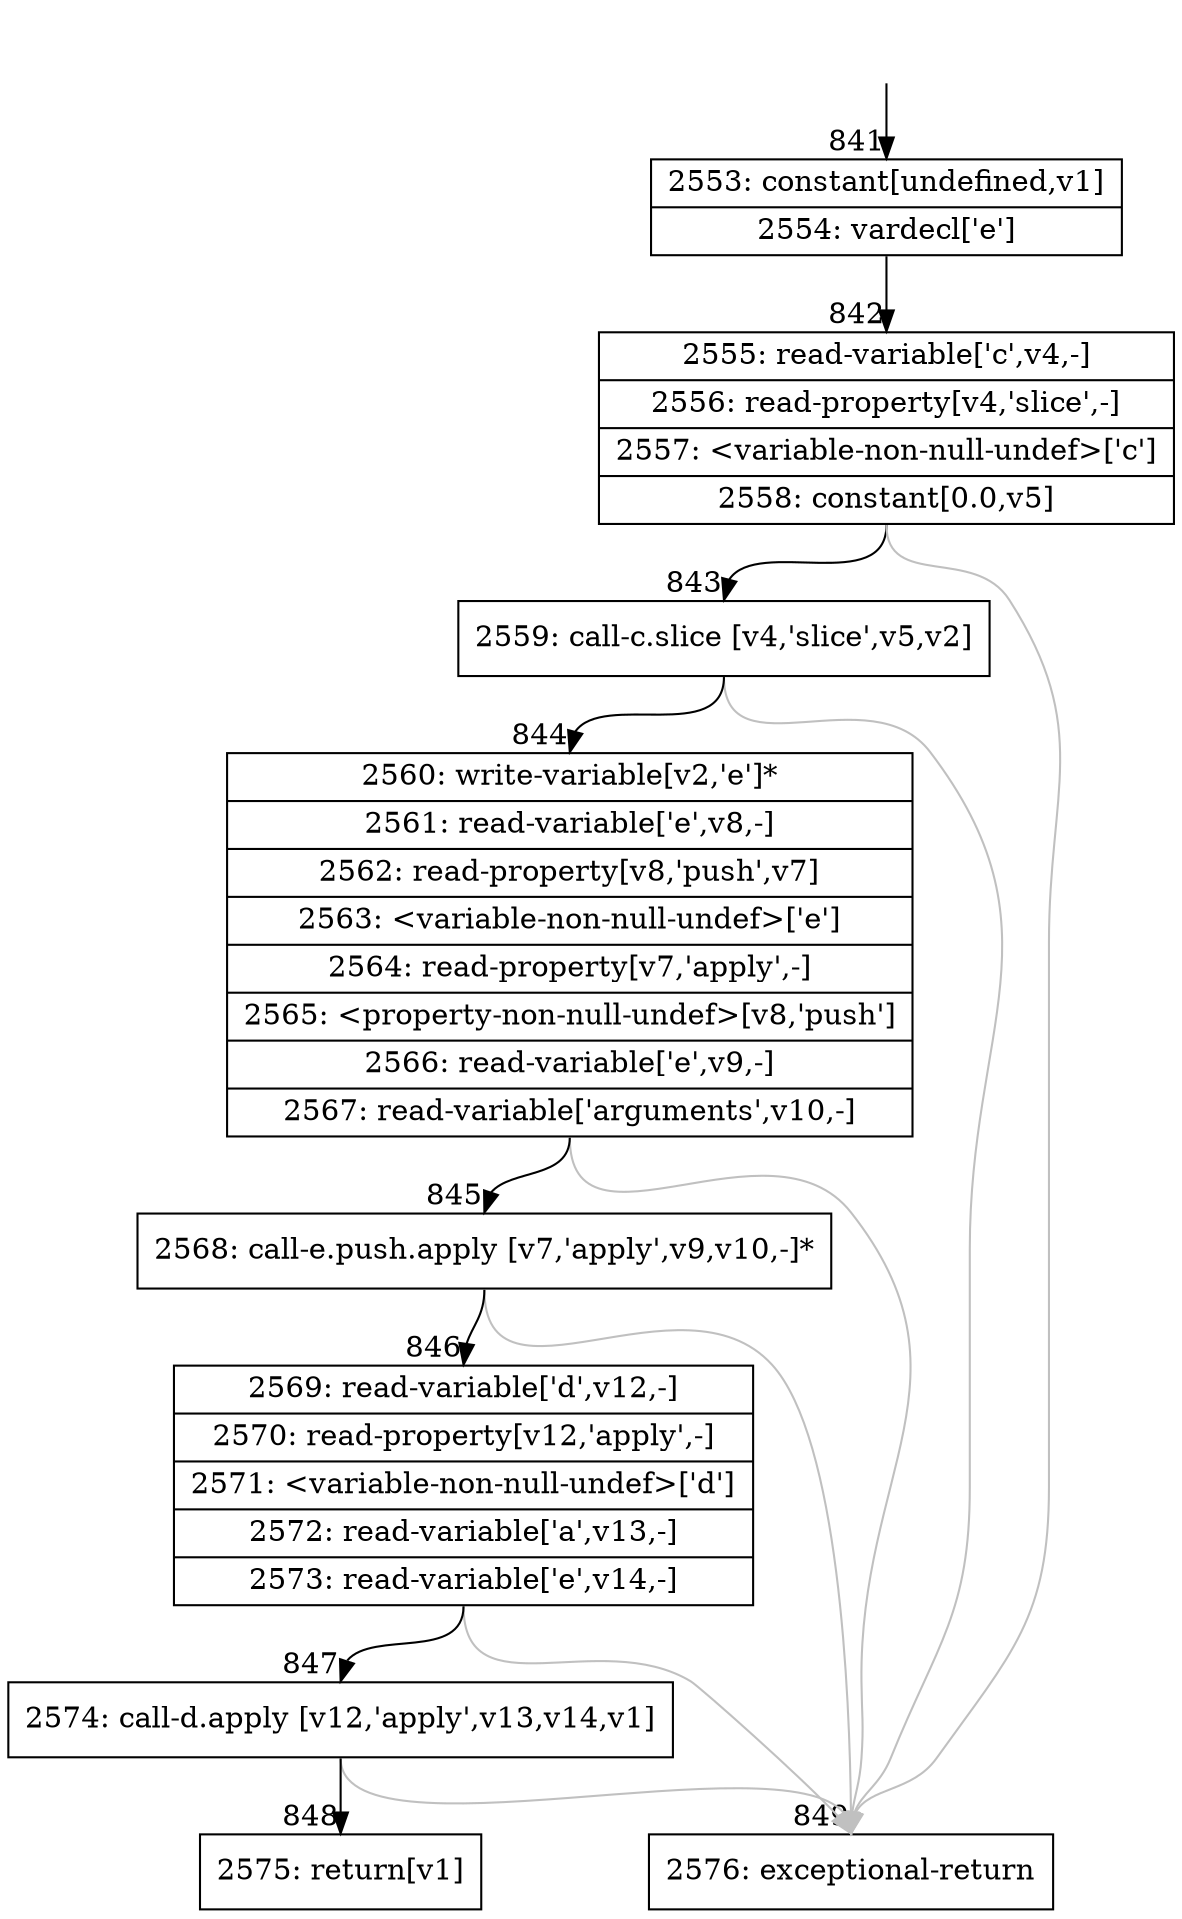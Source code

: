 digraph {
rankdir="TD"
BB_entry71[shape=none,label=""];
BB_entry71 -> BB841 [tailport=s, headport=n, headlabel="    841"]
BB841 [shape=record label="{2553: constant[undefined,v1]|2554: vardecl['e']}" ] 
BB841 -> BB842 [tailport=s, headport=n, headlabel="      842"]
BB842 [shape=record label="{2555: read-variable['c',v4,-]|2556: read-property[v4,'slice',-]|2557: \<variable-non-null-undef\>['c']|2558: constant[0.0,v5]}" ] 
BB842 -> BB843 [tailport=s, headport=n, headlabel="      843"]
BB842 -> BB849 [tailport=s, headport=n, color=gray, headlabel="      849"]
BB843 [shape=record label="{2559: call-c.slice [v4,'slice',v5,v2]}" ] 
BB843 -> BB844 [tailport=s, headport=n, headlabel="      844"]
BB843 -> BB849 [tailport=s, headport=n, color=gray]
BB844 [shape=record label="{2560: write-variable[v2,'e']*|2561: read-variable['e',v8,-]|2562: read-property[v8,'push',v7]|2563: \<variable-non-null-undef\>['e']|2564: read-property[v7,'apply',-]|2565: \<property-non-null-undef\>[v8,'push']|2566: read-variable['e',v9,-]|2567: read-variable['arguments',v10,-]}" ] 
BB844 -> BB845 [tailport=s, headport=n, headlabel="      845"]
BB844 -> BB849 [tailport=s, headport=n, color=gray]
BB845 [shape=record label="{2568: call-e.push.apply [v7,'apply',v9,v10,-]*}" ] 
BB845 -> BB846 [tailport=s, headport=n, headlabel="      846"]
BB845 -> BB849 [tailport=s, headport=n, color=gray]
BB846 [shape=record label="{2569: read-variable['d',v12,-]|2570: read-property[v12,'apply',-]|2571: \<variable-non-null-undef\>['d']|2572: read-variable['a',v13,-]|2573: read-variable['e',v14,-]}" ] 
BB846 -> BB847 [tailport=s, headport=n, headlabel="      847"]
BB846 -> BB849 [tailport=s, headport=n, color=gray]
BB847 [shape=record label="{2574: call-d.apply [v12,'apply',v13,v14,v1]}" ] 
BB847 -> BB848 [tailport=s, headport=n, headlabel="      848"]
BB847 -> BB849 [tailport=s, headport=n, color=gray]
BB848 [shape=record label="{2575: return[v1]}" ] 
BB849 [shape=record label="{2576: exceptional-return}" ] 
}
